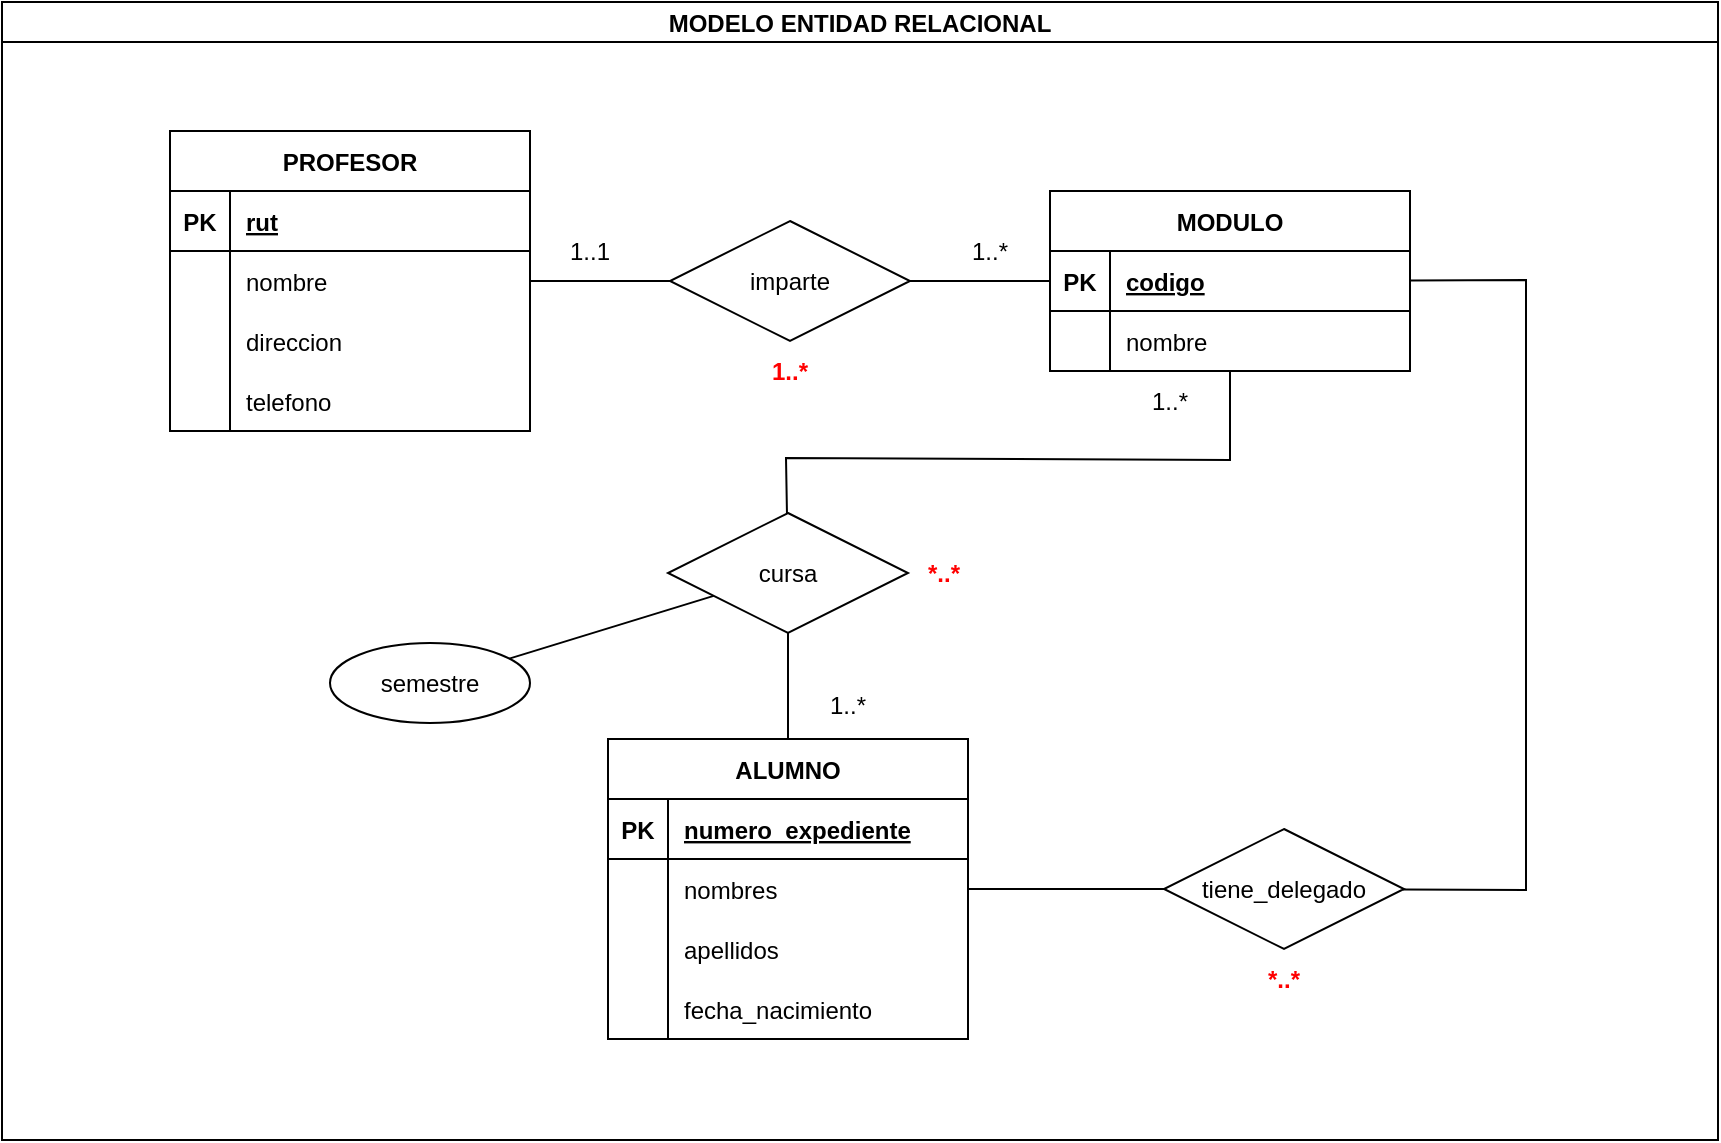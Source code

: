 <mxfile version="20.6.2" type="device"><diagram id="R2lEEEUBdFMjLlhIrx00" name="Page-1"><mxGraphModel dx="852" dy="524" grid="1" gridSize="10" guides="1" tooltips="1" connect="1" arrows="1" fold="1" page="1" pageScale="1" pageWidth="850" pageHeight="1100" math="0" shadow="0" extFonts="Permanent Marker^https://fonts.googleapis.com/css?family=Permanent+Marker"><root><mxCell id="0"/><mxCell id="1" parent="0"/><mxCell id="g6MIhwnRNUSiar4oM1x3-1" value="MODELO ENTIDAD RELACIONAL" style="swimlane;startSize=20;" vertex="1" parent="1"><mxGeometry x="529" y="286" width="858" height="569" as="geometry"/></mxCell><mxCell id="g6MIhwnRNUSiar4oM1x3-2" value="PROFESOR" style="shape=table;startSize=30;container=1;collapsible=1;childLayout=tableLayout;fixedRows=1;rowLines=0;fontStyle=1;align=center;resizeLast=1;" vertex="1" parent="g6MIhwnRNUSiar4oM1x3-1"><mxGeometry x="84" y="64.5" width="180" height="150" as="geometry"/></mxCell><mxCell id="g6MIhwnRNUSiar4oM1x3-3" value="" style="shape=tableRow;horizontal=0;startSize=0;swimlaneHead=0;swimlaneBody=0;fillColor=none;collapsible=0;dropTarget=0;points=[[0,0.5],[1,0.5]];portConstraint=eastwest;top=0;left=0;right=0;bottom=1;" vertex="1" parent="g6MIhwnRNUSiar4oM1x3-2"><mxGeometry y="30" width="180" height="30" as="geometry"/></mxCell><mxCell id="g6MIhwnRNUSiar4oM1x3-4" value="PK" style="shape=partialRectangle;connectable=0;fillColor=none;top=0;left=0;bottom=0;right=0;fontStyle=1;overflow=hidden;" vertex="1" parent="g6MIhwnRNUSiar4oM1x3-3"><mxGeometry width="30" height="30" as="geometry"><mxRectangle width="30" height="30" as="alternateBounds"/></mxGeometry></mxCell><mxCell id="g6MIhwnRNUSiar4oM1x3-5" value="rut" style="shape=partialRectangle;connectable=0;fillColor=none;top=0;left=0;bottom=0;right=0;align=left;spacingLeft=6;fontStyle=5;overflow=hidden;" vertex="1" parent="g6MIhwnRNUSiar4oM1x3-3"><mxGeometry x="30" width="150" height="30" as="geometry"><mxRectangle width="150" height="30" as="alternateBounds"/></mxGeometry></mxCell><mxCell id="g6MIhwnRNUSiar4oM1x3-6" value="" style="shape=tableRow;horizontal=0;startSize=0;swimlaneHead=0;swimlaneBody=0;fillColor=none;collapsible=0;dropTarget=0;points=[[0,0.5],[1,0.5]];portConstraint=eastwest;top=0;left=0;right=0;bottom=0;" vertex="1" parent="g6MIhwnRNUSiar4oM1x3-2"><mxGeometry y="60" width="180" height="30" as="geometry"/></mxCell><mxCell id="g6MIhwnRNUSiar4oM1x3-7" value="" style="shape=partialRectangle;connectable=0;fillColor=none;top=0;left=0;bottom=0;right=0;editable=1;overflow=hidden;" vertex="1" parent="g6MIhwnRNUSiar4oM1x3-6"><mxGeometry width="30" height="30" as="geometry"><mxRectangle width="30" height="30" as="alternateBounds"/></mxGeometry></mxCell><mxCell id="g6MIhwnRNUSiar4oM1x3-8" value="nombre" style="shape=partialRectangle;connectable=0;fillColor=none;top=0;left=0;bottom=0;right=0;align=left;spacingLeft=6;overflow=hidden;" vertex="1" parent="g6MIhwnRNUSiar4oM1x3-6"><mxGeometry x="30" width="150" height="30" as="geometry"><mxRectangle width="150" height="30" as="alternateBounds"/></mxGeometry></mxCell><mxCell id="g6MIhwnRNUSiar4oM1x3-9" value="" style="shape=tableRow;horizontal=0;startSize=0;swimlaneHead=0;swimlaneBody=0;fillColor=none;collapsible=0;dropTarget=0;points=[[0,0.5],[1,0.5]];portConstraint=eastwest;top=0;left=0;right=0;bottom=0;" vertex="1" parent="g6MIhwnRNUSiar4oM1x3-2"><mxGeometry y="90" width="180" height="30" as="geometry"/></mxCell><mxCell id="g6MIhwnRNUSiar4oM1x3-10" value="" style="shape=partialRectangle;connectable=0;fillColor=none;top=0;left=0;bottom=0;right=0;editable=1;overflow=hidden;" vertex="1" parent="g6MIhwnRNUSiar4oM1x3-9"><mxGeometry width="30" height="30" as="geometry"><mxRectangle width="30" height="30" as="alternateBounds"/></mxGeometry></mxCell><mxCell id="g6MIhwnRNUSiar4oM1x3-11" value="direccion" style="shape=partialRectangle;connectable=0;fillColor=none;top=0;left=0;bottom=0;right=0;align=left;spacingLeft=6;overflow=hidden;" vertex="1" parent="g6MIhwnRNUSiar4oM1x3-9"><mxGeometry x="30" width="150" height="30" as="geometry"><mxRectangle width="150" height="30" as="alternateBounds"/></mxGeometry></mxCell><mxCell id="g6MIhwnRNUSiar4oM1x3-12" value="" style="shape=tableRow;horizontal=0;startSize=0;swimlaneHead=0;swimlaneBody=0;fillColor=none;collapsible=0;dropTarget=0;points=[[0,0.5],[1,0.5]];portConstraint=eastwest;top=0;left=0;right=0;bottom=0;" vertex="1" parent="g6MIhwnRNUSiar4oM1x3-2"><mxGeometry y="120" width="180" height="30" as="geometry"/></mxCell><mxCell id="g6MIhwnRNUSiar4oM1x3-13" value="" style="shape=partialRectangle;connectable=0;fillColor=none;top=0;left=0;bottom=0;right=0;editable=1;overflow=hidden;" vertex="1" parent="g6MIhwnRNUSiar4oM1x3-12"><mxGeometry width="30" height="30" as="geometry"><mxRectangle width="30" height="30" as="alternateBounds"/></mxGeometry></mxCell><mxCell id="g6MIhwnRNUSiar4oM1x3-14" value="telefono" style="shape=partialRectangle;connectable=0;fillColor=none;top=0;left=0;bottom=0;right=0;align=left;spacingLeft=6;overflow=hidden;" vertex="1" parent="g6MIhwnRNUSiar4oM1x3-12"><mxGeometry x="30" width="150" height="30" as="geometry"><mxRectangle width="150" height="30" as="alternateBounds"/></mxGeometry></mxCell><mxCell id="g6MIhwnRNUSiar4oM1x3-15" value="MODULO" style="shape=table;startSize=30;container=1;collapsible=1;childLayout=tableLayout;fixedRows=1;rowLines=0;fontStyle=1;align=center;resizeLast=1;" vertex="1" parent="g6MIhwnRNUSiar4oM1x3-1"><mxGeometry x="524" y="94.5" width="180" height="90" as="geometry"/></mxCell><mxCell id="g6MIhwnRNUSiar4oM1x3-16" value="" style="shape=tableRow;horizontal=0;startSize=0;swimlaneHead=0;swimlaneBody=0;fillColor=none;collapsible=0;dropTarget=0;points=[[0,0.5],[1,0.5]];portConstraint=eastwest;top=0;left=0;right=0;bottom=1;" vertex="1" parent="g6MIhwnRNUSiar4oM1x3-15"><mxGeometry y="30" width="180" height="30" as="geometry"/></mxCell><mxCell id="g6MIhwnRNUSiar4oM1x3-17" value="PK" style="shape=partialRectangle;connectable=0;fillColor=none;top=0;left=0;bottom=0;right=0;fontStyle=1;overflow=hidden;" vertex="1" parent="g6MIhwnRNUSiar4oM1x3-16"><mxGeometry width="30" height="30" as="geometry"><mxRectangle width="30" height="30" as="alternateBounds"/></mxGeometry></mxCell><mxCell id="g6MIhwnRNUSiar4oM1x3-18" value="codigo" style="shape=partialRectangle;connectable=0;fillColor=none;top=0;left=0;bottom=0;right=0;align=left;spacingLeft=6;fontStyle=5;overflow=hidden;" vertex="1" parent="g6MIhwnRNUSiar4oM1x3-16"><mxGeometry x="30" width="150" height="30" as="geometry"><mxRectangle width="150" height="30" as="alternateBounds"/></mxGeometry></mxCell><mxCell id="g6MIhwnRNUSiar4oM1x3-19" value="" style="shape=tableRow;horizontal=0;startSize=0;swimlaneHead=0;swimlaneBody=0;fillColor=none;collapsible=0;dropTarget=0;points=[[0,0.5],[1,0.5]];portConstraint=eastwest;top=0;left=0;right=0;bottom=0;" vertex="1" parent="g6MIhwnRNUSiar4oM1x3-15"><mxGeometry y="60" width="180" height="30" as="geometry"/></mxCell><mxCell id="g6MIhwnRNUSiar4oM1x3-20" value="" style="shape=partialRectangle;connectable=0;fillColor=none;top=0;left=0;bottom=0;right=0;editable=1;overflow=hidden;" vertex="1" parent="g6MIhwnRNUSiar4oM1x3-19"><mxGeometry width="30" height="30" as="geometry"><mxRectangle width="30" height="30" as="alternateBounds"/></mxGeometry></mxCell><mxCell id="g6MIhwnRNUSiar4oM1x3-21" value="nombre" style="shape=partialRectangle;connectable=0;fillColor=none;top=0;left=0;bottom=0;right=0;align=left;spacingLeft=6;overflow=hidden;" vertex="1" parent="g6MIhwnRNUSiar4oM1x3-19"><mxGeometry x="30" width="150" height="30" as="geometry"><mxRectangle width="150" height="30" as="alternateBounds"/></mxGeometry></mxCell><mxCell id="g6MIhwnRNUSiar4oM1x3-22" value="imparte" style="shape=rhombus;perimeter=rhombusPerimeter;whiteSpace=wrap;html=1;align=center;" vertex="1" parent="g6MIhwnRNUSiar4oM1x3-1"><mxGeometry x="334" y="109.5" width="120" height="60" as="geometry"/></mxCell><mxCell id="g6MIhwnRNUSiar4oM1x3-23" value="" style="endArrow=none;html=1;rounded=0;" edge="1" parent="g6MIhwnRNUSiar4oM1x3-1" source="g6MIhwnRNUSiar4oM1x3-2" target="g6MIhwnRNUSiar4oM1x3-22"><mxGeometry relative="1" as="geometry"><mxPoint x="309" y="245" as="sourcePoint"/><mxPoint x="469" y="245" as="targetPoint"/></mxGeometry></mxCell><mxCell id="g6MIhwnRNUSiar4oM1x3-24" value="" style="endArrow=none;html=1;rounded=0;" edge="1" parent="g6MIhwnRNUSiar4oM1x3-1" source="g6MIhwnRNUSiar4oM1x3-22" target="g6MIhwnRNUSiar4oM1x3-15"><mxGeometry relative="1" as="geometry"><mxPoint x="309" y="245" as="sourcePoint"/><mxPoint x="469" y="245" as="targetPoint"/></mxGeometry></mxCell><mxCell id="g6MIhwnRNUSiar4oM1x3-25" value="" style="endArrow=none;html=1;rounded=0;startSize=6;spacing=0;fontSize=11;labelPosition=center;verticalLabelPosition=middle;align=center;verticalAlign=middle;" edge="1" parent="g6MIhwnRNUSiar4oM1x3-1" source="g6MIhwnRNUSiar4oM1x3-15" target="g6MIhwnRNUSiar4oM1x3-30"><mxGeometry relative="1" as="geometry"><mxPoint x="418" y="322" as="sourcePoint"/><mxPoint x="578" y="322" as="targetPoint"/><Array as="points"><mxPoint x="762" y="139"/><mxPoint x="762" y="444"/></Array></mxGeometry></mxCell><mxCell id="g6MIhwnRNUSiar4oM1x3-26" value="1..*" style="text;html=1;strokeColor=none;fillColor=none;align=center;verticalAlign=middle;whiteSpace=wrap;rounded=0;fontSize=12;" vertex="1" parent="g6MIhwnRNUSiar4oM1x3-1"><mxGeometry x="464" y="109.5" width="60" height="30" as="geometry"/></mxCell><mxCell id="g6MIhwnRNUSiar4oM1x3-27" value="1..*" style="text;html=1;strokeColor=none;fillColor=none;align=center;verticalAlign=middle;whiteSpace=wrap;rounded=0;fontSize=12;fontColor=#FF0000;fontStyle=1" vertex="1" parent="g6MIhwnRNUSiar4oM1x3-1"><mxGeometry x="364" y="169.5" width="60" height="30" as="geometry"/></mxCell><mxCell id="g6MIhwnRNUSiar4oM1x3-28" value="1..1" style="text;html=1;strokeColor=none;fillColor=none;align=center;verticalAlign=middle;whiteSpace=wrap;rounded=0;fontSize=12;" vertex="1" parent="g6MIhwnRNUSiar4oM1x3-1"><mxGeometry x="264" y="109.5" width="60" height="30" as="geometry"/></mxCell><mxCell id="g6MIhwnRNUSiar4oM1x3-29" value="1..*" style="text;html=1;strokeColor=none;fillColor=none;align=center;verticalAlign=middle;whiteSpace=wrap;rounded=0;fontSize=12;" vertex="1" parent="g6MIhwnRNUSiar4oM1x3-1"><mxGeometry x="554" y="184.5" width="60" height="30" as="geometry"/></mxCell><mxCell id="g6MIhwnRNUSiar4oM1x3-30" value="tiene_delegado" style="shape=rhombus;perimeter=rhombusPerimeter;whiteSpace=wrap;html=1;align=center;" vertex="1" parent="g6MIhwnRNUSiar4oM1x3-1"><mxGeometry x="581" y="413.5" width="120" height="60" as="geometry"/></mxCell><mxCell id="g6MIhwnRNUSiar4oM1x3-31" value="semestre" style="ellipse;whiteSpace=wrap;html=1;align=center;" vertex="1" parent="g6MIhwnRNUSiar4oM1x3-1"><mxGeometry x="164" y="320.5" width="100" height="40" as="geometry"/></mxCell><mxCell id="g6MIhwnRNUSiar4oM1x3-32" value="1..*" style="text;html=1;strokeColor=none;fillColor=none;align=center;verticalAlign=middle;whiteSpace=wrap;rounded=0;fontSize=12;" vertex="1" parent="g6MIhwnRNUSiar4oM1x3-1"><mxGeometry x="393" y="336.5" width="60" height="30" as="geometry"/></mxCell><mxCell id="g6MIhwnRNUSiar4oM1x3-33" value="ALUMNO" style="shape=table;startSize=30;container=1;collapsible=1;childLayout=tableLayout;fixedRows=1;rowLines=0;fontStyle=1;align=center;resizeLast=1;" vertex="1" parent="g6MIhwnRNUSiar4oM1x3-1"><mxGeometry x="303" y="368.5" width="180" height="150" as="geometry"/></mxCell><mxCell id="g6MIhwnRNUSiar4oM1x3-34" value="" style="shape=tableRow;horizontal=0;startSize=0;swimlaneHead=0;swimlaneBody=0;fillColor=none;collapsible=0;dropTarget=0;points=[[0,0.5],[1,0.5]];portConstraint=eastwest;top=0;left=0;right=0;bottom=1;" vertex="1" parent="g6MIhwnRNUSiar4oM1x3-33"><mxGeometry y="30" width="180" height="30" as="geometry"/></mxCell><mxCell id="g6MIhwnRNUSiar4oM1x3-35" value="PK" style="shape=partialRectangle;connectable=0;fillColor=none;top=0;left=0;bottom=0;right=0;fontStyle=1;overflow=hidden;" vertex="1" parent="g6MIhwnRNUSiar4oM1x3-34"><mxGeometry width="30" height="30" as="geometry"><mxRectangle width="30" height="30" as="alternateBounds"/></mxGeometry></mxCell><mxCell id="g6MIhwnRNUSiar4oM1x3-36" value="numero_expediente" style="shape=partialRectangle;connectable=0;fillColor=none;top=0;left=0;bottom=0;right=0;align=left;spacingLeft=6;fontStyle=5;overflow=hidden;" vertex="1" parent="g6MIhwnRNUSiar4oM1x3-34"><mxGeometry x="30" width="150" height="30" as="geometry"><mxRectangle width="150" height="30" as="alternateBounds"/></mxGeometry></mxCell><mxCell id="g6MIhwnRNUSiar4oM1x3-37" value="" style="shape=tableRow;horizontal=0;startSize=0;swimlaneHead=0;swimlaneBody=0;fillColor=none;collapsible=0;dropTarget=0;points=[[0,0.5],[1,0.5]];portConstraint=eastwest;top=0;left=0;right=0;bottom=0;" vertex="1" parent="g6MIhwnRNUSiar4oM1x3-33"><mxGeometry y="60" width="180" height="30" as="geometry"/></mxCell><mxCell id="g6MIhwnRNUSiar4oM1x3-38" value="" style="shape=partialRectangle;connectable=0;fillColor=none;top=0;left=0;bottom=0;right=0;editable=1;overflow=hidden;" vertex="1" parent="g6MIhwnRNUSiar4oM1x3-37"><mxGeometry width="30" height="30" as="geometry"><mxRectangle width="30" height="30" as="alternateBounds"/></mxGeometry></mxCell><mxCell id="g6MIhwnRNUSiar4oM1x3-39" value="nombres" style="shape=partialRectangle;connectable=0;fillColor=none;top=0;left=0;bottom=0;right=0;align=left;spacingLeft=6;overflow=hidden;" vertex="1" parent="g6MIhwnRNUSiar4oM1x3-37"><mxGeometry x="30" width="150" height="30" as="geometry"><mxRectangle width="150" height="30" as="alternateBounds"/></mxGeometry></mxCell><mxCell id="g6MIhwnRNUSiar4oM1x3-40" value="" style="shape=tableRow;horizontal=0;startSize=0;swimlaneHead=0;swimlaneBody=0;fillColor=none;collapsible=0;dropTarget=0;points=[[0,0.5],[1,0.5]];portConstraint=eastwest;top=0;left=0;right=0;bottom=0;" vertex="1" parent="g6MIhwnRNUSiar4oM1x3-33"><mxGeometry y="90" width="180" height="30" as="geometry"/></mxCell><mxCell id="g6MIhwnRNUSiar4oM1x3-41" value="" style="shape=partialRectangle;connectable=0;fillColor=none;top=0;left=0;bottom=0;right=0;editable=1;overflow=hidden;" vertex="1" parent="g6MIhwnRNUSiar4oM1x3-40"><mxGeometry width="30" height="30" as="geometry"><mxRectangle width="30" height="30" as="alternateBounds"/></mxGeometry></mxCell><mxCell id="g6MIhwnRNUSiar4oM1x3-42" value="apellidos" style="shape=partialRectangle;connectable=0;fillColor=none;top=0;left=0;bottom=0;right=0;align=left;spacingLeft=6;overflow=hidden;" vertex="1" parent="g6MIhwnRNUSiar4oM1x3-40"><mxGeometry x="30" width="150" height="30" as="geometry"><mxRectangle width="150" height="30" as="alternateBounds"/></mxGeometry></mxCell><mxCell id="g6MIhwnRNUSiar4oM1x3-43" value="" style="shape=tableRow;horizontal=0;startSize=0;swimlaneHead=0;swimlaneBody=0;fillColor=none;collapsible=0;dropTarget=0;points=[[0,0.5],[1,0.5]];portConstraint=eastwest;top=0;left=0;right=0;bottom=0;" vertex="1" parent="g6MIhwnRNUSiar4oM1x3-33"><mxGeometry y="120" width="180" height="30" as="geometry"/></mxCell><mxCell id="g6MIhwnRNUSiar4oM1x3-44" value="" style="shape=partialRectangle;connectable=0;fillColor=none;top=0;left=0;bottom=0;right=0;editable=1;overflow=hidden;" vertex="1" parent="g6MIhwnRNUSiar4oM1x3-43"><mxGeometry width="30" height="30" as="geometry"><mxRectangle width="30" height="30" as="alternateBounds"/></mxGeometry></mxCell><mxCell id="g6MIhwnRNUSiar4oM1x3-45" value="fecha_nacimiento" style="shape=partialRectangle;connectable=0;fillColor=none;top=0;left=0;bottom=0;right=0;align=left;spacingLeft=6;overflow=hidden;" vertex="1" parent="g6MIhwnRNUSiar4oM1x3-43"><mxGeometry x="30" width="150" height="30" as="geometry"><mxRectangle width="150" height="30" as="alternateBounds"/></mxGeometry></mxCell><mxCell id="g6MIhwnRNUSiar4oM1x3-46" value="" style="endArrow=none;html=1;rounded=0;" edge="1" parent="g6MIhwnRNUSiar4oM1x3-1" source="g6MIhwnRNUSiar4oM1x3-33" target="g6MIhwnRNUSiar4oM1x3-30"><mxGeometry relative="1" as="geometry"><mxPoint x="422" y="362.5" as="sourcePoint"/><mxPoint x="582" y="362.5" as="targetPoint"/></mxGeometry></mxCell><mxCell id="g6MIhwnRNUSiar4oM1x3-47" value="" style="endArrow=none;html=1;rounded=0;" edge="1" parent="g6MIhwnRNUSiar4oM1x3-1" source="g6MIhwnRNUSiar4oM1x3-49" target="g6MIhwnRNUSiar4oM1x3-33"><mxGeometry relative="1" as="geometry"><mxPoint x="313" y="285.5" as="sourcePoint"/><mxPoint x="473" y="285.5" as="targetPoint"/></mxGeometry></mxCell><mxCell id="g6MIhwnRNUSiar4oM1x3-48" value="" style="endArrow=none;html=1;rounded=0;startSize=6;" edge="1" parent="g6MIhwnRNUSiar4oM1x3-1" source="g6MIhwnRNUSiar4oM1x3-31" target="g6MIhwnRNUSiar4oM1x3-49"><mxGeometry relative="1" as="geometry"><mxPoint x="401" y="257.5" as="sourcePoint"/><mxPoint x="561" y="257.5" as="targetPoint"/></mxGeometry></mxCell><mxCell id="g6MIhwnRNUSiar4oM1x3-49" value="cursa" style="shape=rhombus;perimeter=rhombusPerimeter;whiteSpace=wrap;html=1;align=center;" vertex="1" parent="g6MIhwnRNUSiar4oM1x3-1"><mxGeometry x="333" y="255.5" width="120" height="60" as="geometry"/></mxCell><mxCell id="g6MIhwnRNUSiar4oM1x3-50" value="" style="endArrow=none;html=1;rounded=0;" edge="1" parent="g6MIhwnRNUSiar4oM1x3-1" source="g6MIhwnRNUSiar4oM1x3-15" target="g6MIhwnRNUSiar4oM1x3-49"><mxGeometry relative="1" as="geometry"><mxPoint x="618" y="225" as="sourcePoint"/><mxPoint x="473" y="285.5" as="targetPoint"/><Array as="points"><mxPoint x="614" y="229"/><mxPoint x="392" y="228"/></Array></mxGeometry></mxCell><mxCell id="g6MIhwnRNUSiar4oM1x3-51" value="*..*" style="text;html=1;strokeColor=none;fillColor=none;align=center;verticalAlign=middle;whiteSpace=wrap;rounded=0;fontSize=12;fontColor=#FF0000;fontStyle=1" vertex="1" parent="g6MIhwnRNUSiar4oM1x3-1"><mxGeometry x="441" y="270.5" width="60" height="30" as="geometry"/></mxCell><mxCell id="g6MIhwnRNUSiar4oM1x3-52" value="*..*" style="text;html=1;strokeColor=none;fillColor=none;align=center;verticalAlign=middle;whiteSpace=wrap;rounded=0;fontSize=12;fontColor=#FF0000;fontStyle=1" vertex="1" parent="g6MIhwnRNUSiar4oM1x3-1"><mxGeometry x="611" y="473.5" width="60" height="30" as="geometry"/></mxCell></root></mxGraphModel></diagram></mxfile>